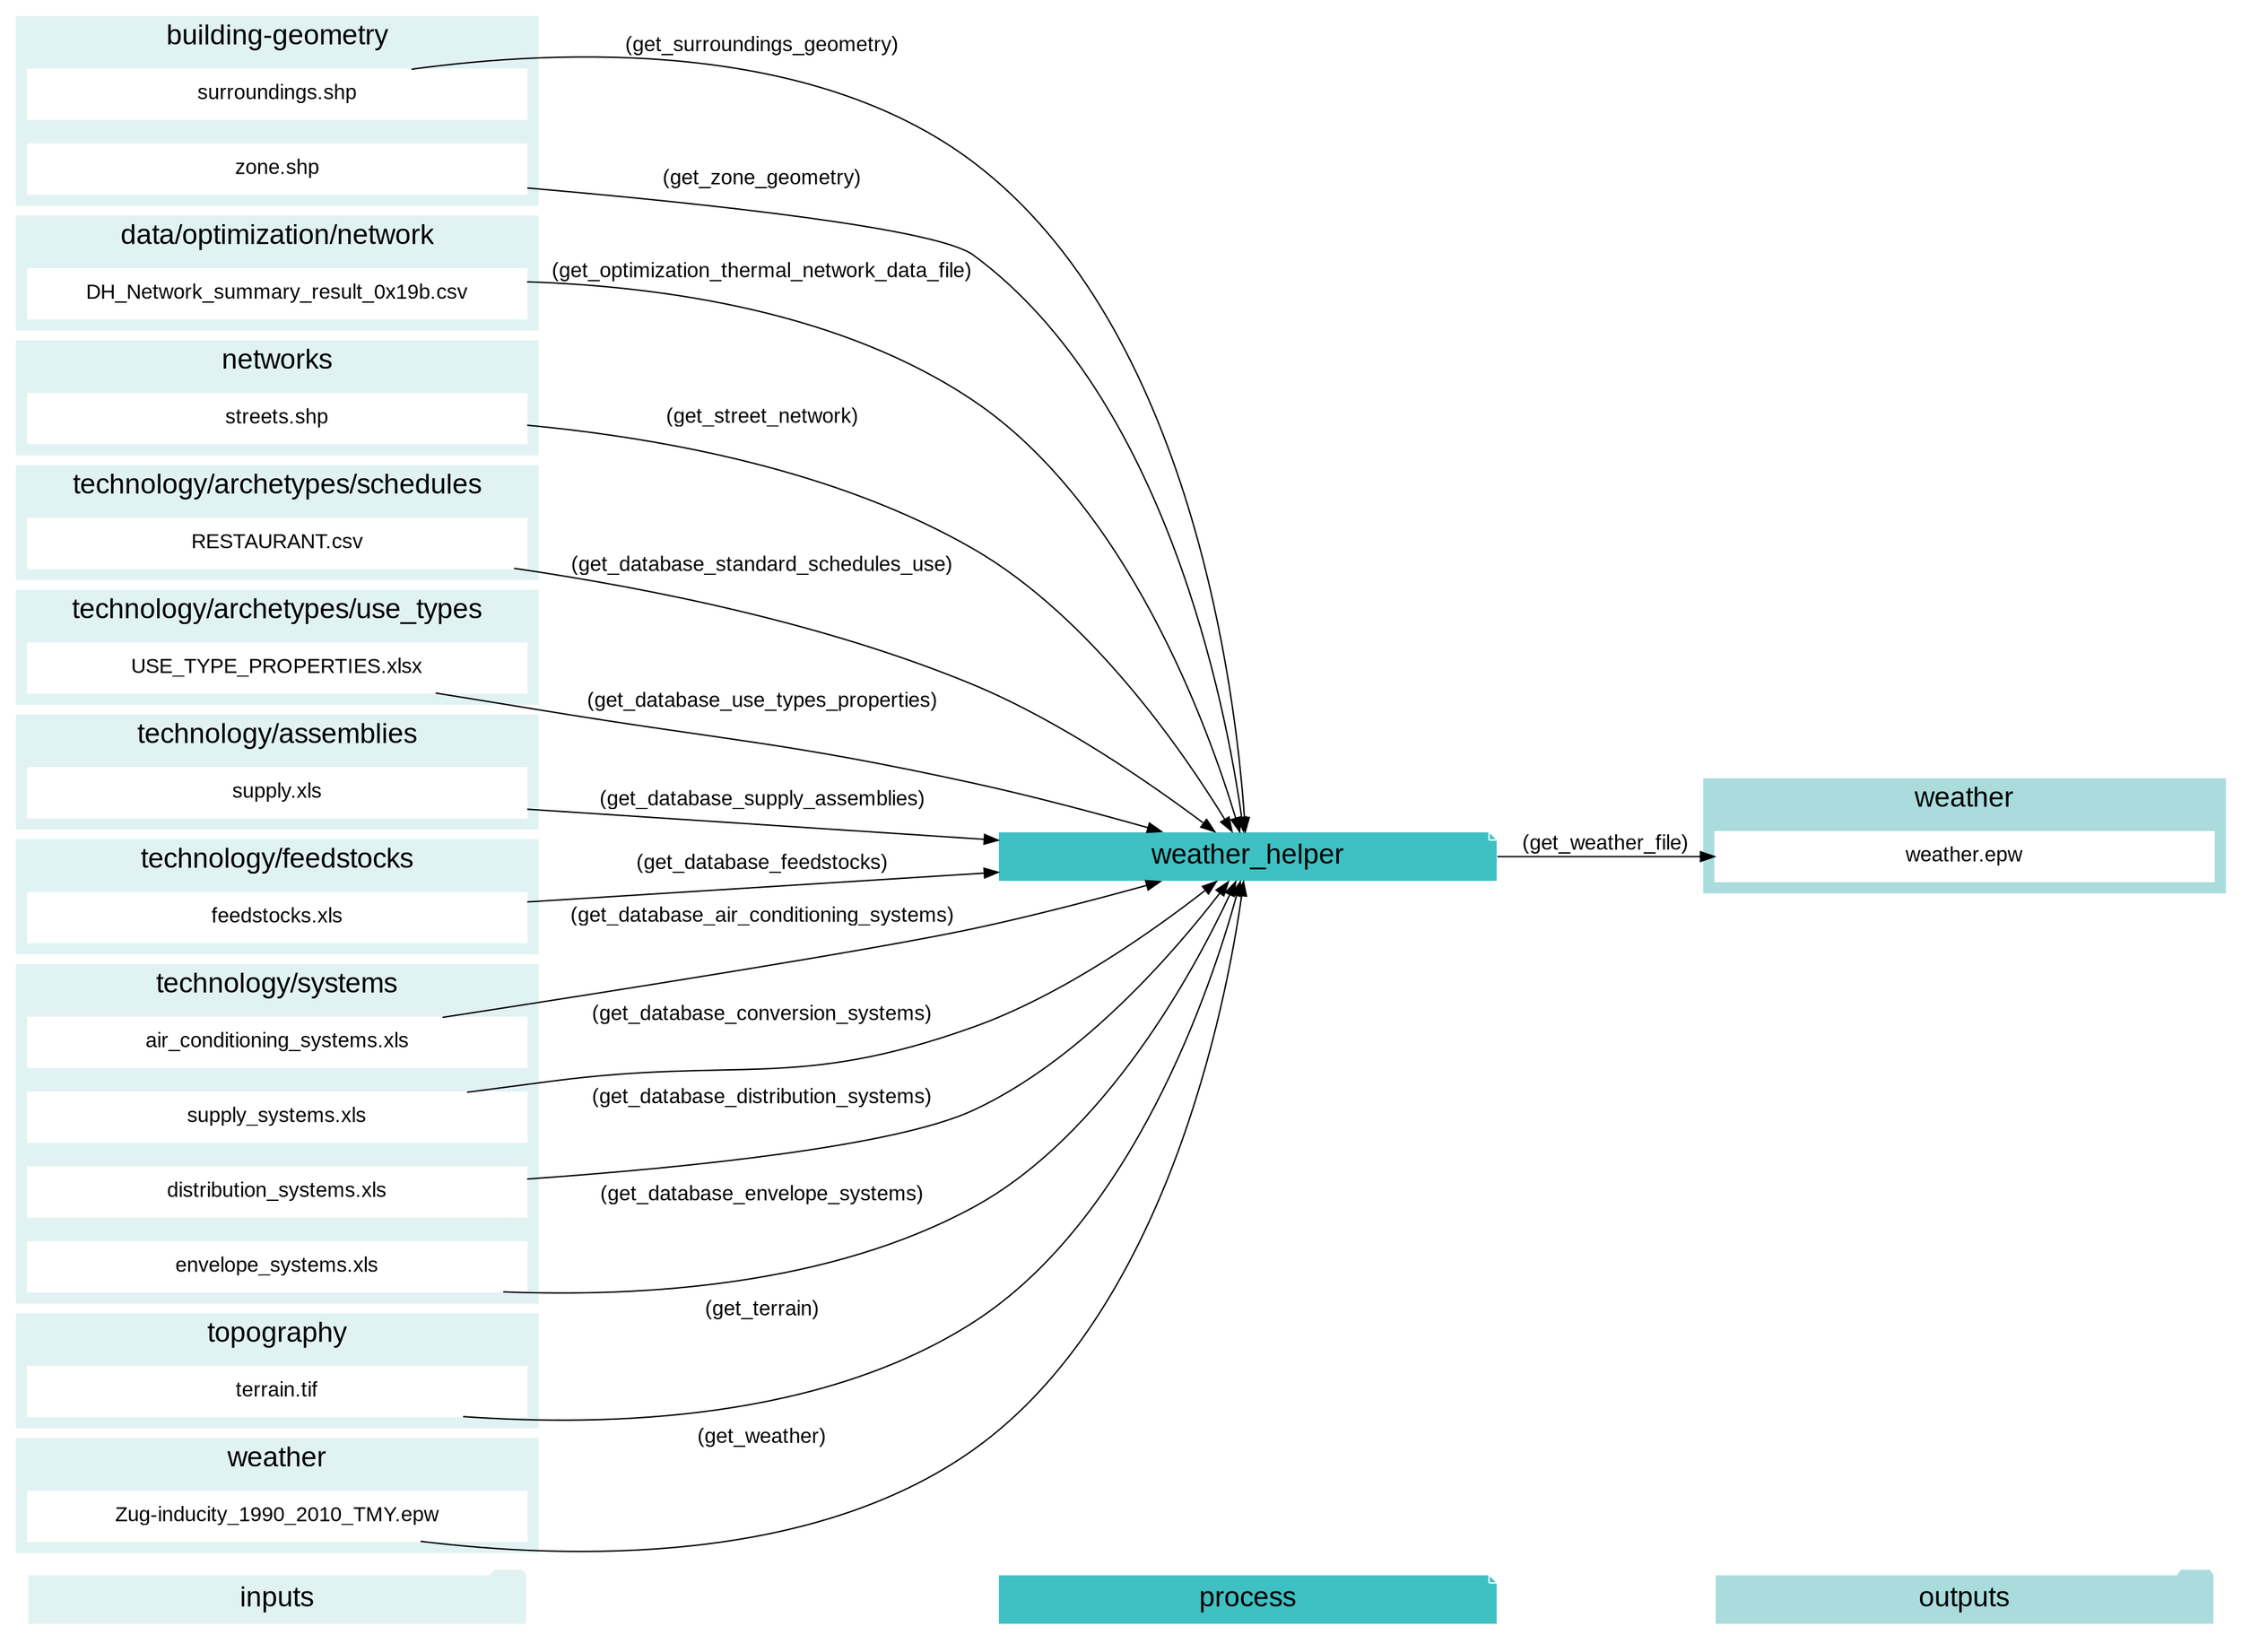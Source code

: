 digraph trace_inputlocator {
    rankdir="LR";
    graph [overlap=false, fontname=arial];
    node [shape=box, style=filled, color=white, fontsize=15, fontname=arial, fixedsize=true, width=5];
    edge [fontname=arial, fontsize = 15]
    newrank=true
    subgraph cluster_legend {
    fontsize=25
    style=invis
    "process"[style=filled, fillcolor="#3FC0C2", shape=note, fontsize=20, fontname="arial"]
    "inputs" [style=filled, shape=folder, color=white, fillcolor="#E1F2F2", fontsize=20]
    "outputs"[style=filled, shape=folder, color=white, fillcolor="#aadcdd", fontsize=20]
    "inputs"->"process"[style=invis]
    "process"->"outputs"[style=invis]
    }
    "weather_helper"[style=filled, color=white, fillcolor="#3FC0C2", shape=note, fontsize=20, fontname=arial];
    subgraph cluster_0_in {
        style = filled;
        color = "#E1F2F2";
        fontsize = 20;
        rank=same;
        label="building-geometry";
        "surroundings.shp"
        "zone.shp"
    }
    subgraph cluster_1_in {
        style = filled;
        color = "#E1F2F2";
        fontsize = 20;
        rank=same;
        label="data/optimization/network";
        "DH_Network_summary_result_0x19b.csv"
    }
    subgraph cluster_2_in {
        style = filled;
        color = "#E1F2F2";
        fontsize = 20;
        rank=same;
        label="networks";
        "streets.shp"
    }
    subgraph cluster_3_in {
        style = filled;
        color = "#E1F2F2";
        fontsize = 20;
        rank=same;
        label="technology/archetypes/schedules";
        "RESTAURANT.csv"
    }
    subgraph cluster_4_in {
        style = filled;
        color = "#E1F2F2";
        fontsize = 20;
        rank=same;
        label="technology/archetypes/use_types";
        "USE_TYPE_PROPERTIES.xlsx"
    }
    subgraph cluster_5_in {
        style = filled;
        color = "#E1F2F2";
        fontsize = 20;
        rank=same;
        label="technology/assemblies";
        "supply.xls"
    }
    subgraph cluster_6_in {
        style = filled;
        color = "#E1F2F2";
        fontsize = 20;
        rank=same;
        label="technology/feedstocks";
        "feedstocks.xls"
    }
    subgraph cluster_7_in {
        style = filled;
        color = "#E1F2F2";
        fontsize = 20;
        rank=same;
        label="technology/systems";
        "air_conditioning_systems.xls"
        "supply_systems.xls"
        "distribution_systems.xls"
        "envelope_systems.xls"
    }
    subgraph cluster_8_in {
        style = filled;
        color = "#E1F2F2";
        fontsize = 20;
        rank=same;
        label="topography";
        "terrain.tif"
    }
    subgraph cluster_9_in {
        style = filled;
        color = "#E1F2F2";
        fontsize = 20;
        rank=same;
        label="weather";
        "Zug-inducity_1990_2010_TMY.epw"
    }
    subgraph cluster_9_out {
        style = filled;
        color = "#aadcdd";
        fontsize = 20;
        rank=same;
        label="weather";
        "weather.epw"
    }
    "air_conditioning_systems.xls" -> "weather_helper"[label="(get_database_air_conditioning_systems)"]
    "supply_systems.xls" -> "weather_helper"[label="(get_database_conversion_systems)"]
    "distribution_systems.xls" -> "weather_helper"[label="(get_database_distribution_systems)"]
    "envelope_systems.xls" -> "weather_helper"[label="(get_database_envelope_systems)"]
    "feedstocks.xls" -> "weather_helper"[label="(get_database_feedstocks)"]
    "RESTAURANT.csv" -> "weather_helper"[label="(get_database_standard_schedules_use)"]
    "supply.xls" -> "weather_helper"[label="(get_database_supply_assemblies)"]
    "USE_TYPE_PROPERTIES.xlsx" -> "weather_helper"[label="(get_database_use_types_properties)"]
    "DH_Network_summary_result_0x19b.csv" -> "weather_helper"[label="(get_optimization_thermal_network_data_file)"]
    "streets.shp" -> "weather_helper"[label="(get_street_network)"]
    "surroundings.shp" -> "weather_helper"[label="(get_surroundings_geometry)"]
    "terrain.tif" -> "weather_helper"[label="(get_terrain)"]
    "Zug-inducity_1990_2010_TMY.epw" -> "weather_helper"[label="(get_weather)"]
    "zone.shp" -> "weather_helper"[label="(get_zone_geometry)"]
    "weather_helper" -> "weather.epw"[label="(get_weather_file)"]
    }